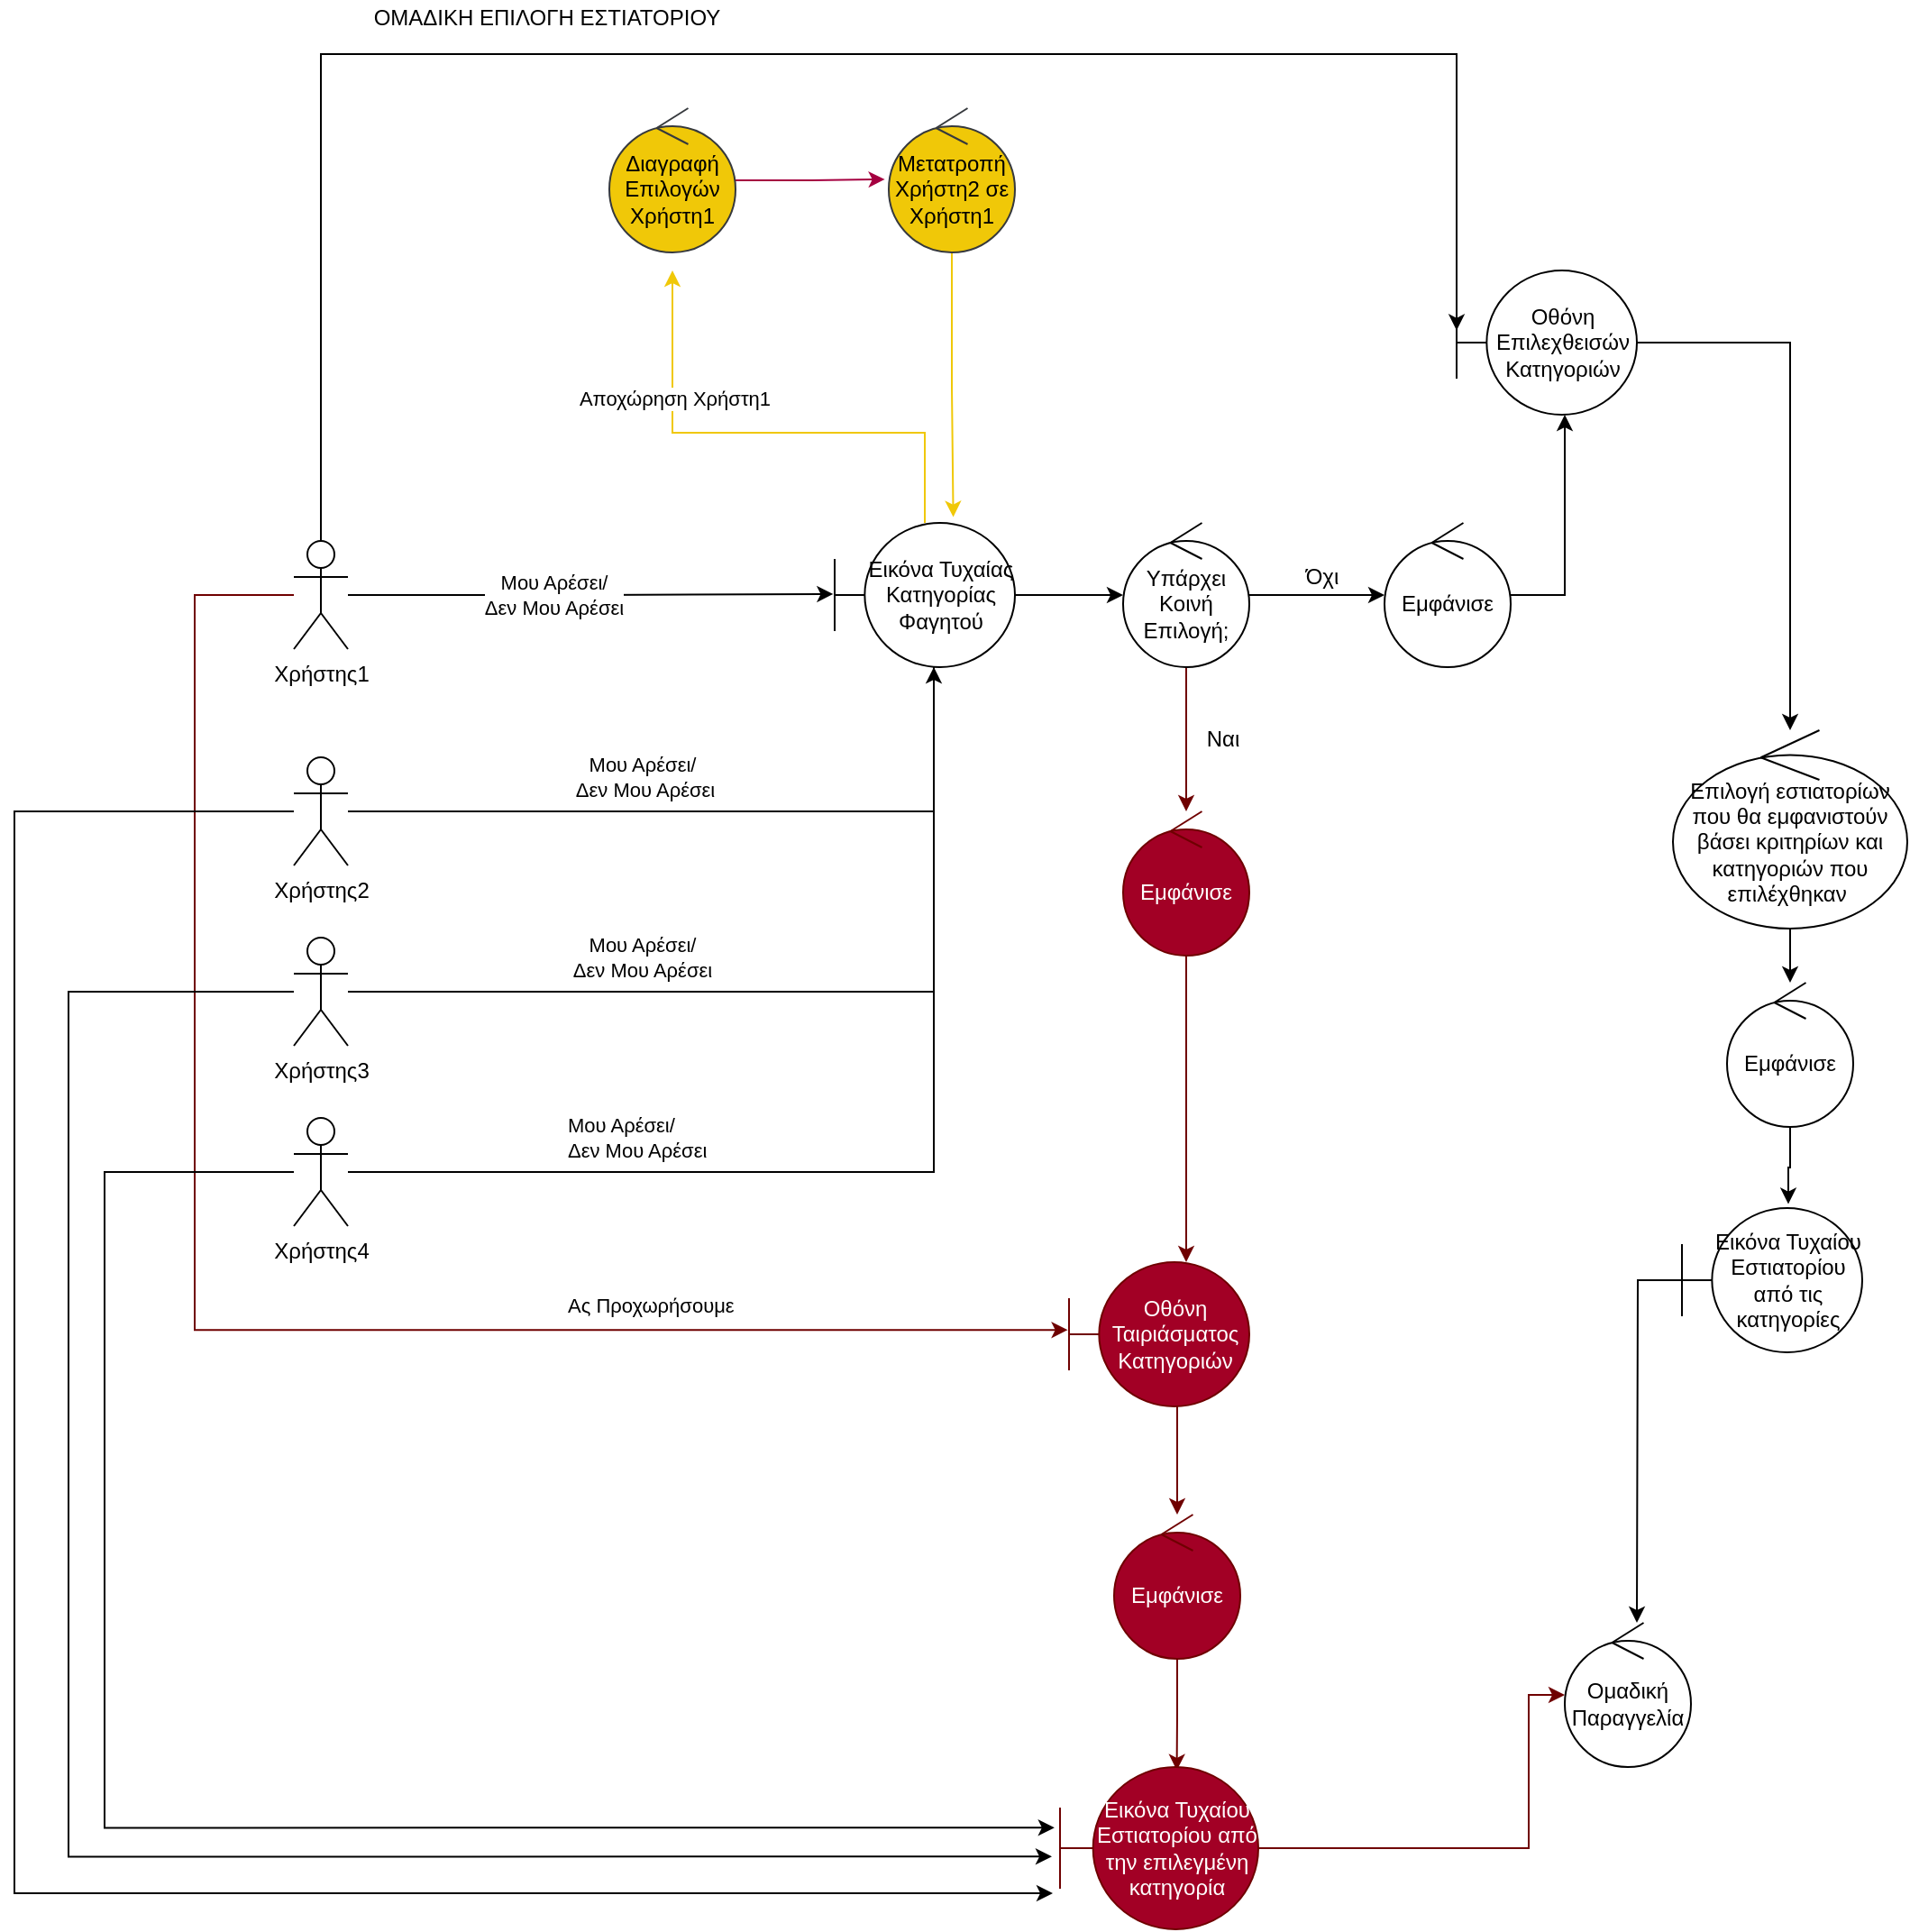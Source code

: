 <mxfile version="17.4.6" type="device"><diagram id="_NEF_zK0TXl3RWh3A6Ux" name="Page-1"><mxGraphModel dx="1093" dy="609" grid="1" gridSize="10" guides="1" tooltips="1" connect="1" arrows="1" fold="1" page="1" pageScale="1" pageWidth="850" pageHeight="1100" math="0" shadow="0"><root><mxCell id="0"/><mxCell id="1" parent="0"/><mxCell id="i08Shcj5fovSkt7wc62R-1" style="edgeStyle=orthogonalEdgeStyle;rounded=0;orthogonalLoop=1;jettySize=auto;html=1;entryX=-0.008;entryY=0.493;entryDx=0;entryDy=0;entryPerimeter=0;" parent="1" source="i08Shcj5fovSkt7wc62R-3" target="i08Shcj5fovSkt7wc62R-8" edge="1"><mxGeometry relative="1" as="geometry"/></mxCell><mxCell id="i08Shcj5fovSkt7wc62R-2" value="Μου Αρέσει/&lt;br&gt;Δεν Μου Αρέσει" style="edgeLabel;html=1;align=center;verticalAlign=middle;resizable=0;points=[];" parent="i08Shcj5fovSkt7wc62R-1" vertex="1" connectable="0"><mxGeometry x="-0.22" y="-2" relative="1" as="geometry"><mxPoint x="9" y="-2" as="offset"/></mxGeometry></mxCell><mxCell id="i08Shcj5fovSkt7wc62R-65" style="edgeStyle=orthogonalEdgeStyle;rounded=0;orthogonalLoop=1;jettySize=auto;html=1;entryX=-0.007;entryY=0.47;entryDx=0;entryDy=0;entryPerimeter=0;fillColor=#a20025;strokeColor=#6F0000;" parent="1" source="i08Shcj5fovSkt7wc62R-3" target="i08Shcj5fovSkt7wc62R-39" edge="1"><mxGeometry relative="1" as="geometry"><Array as="points"><mxPoint x="390" y="950"/><mxPoint x="390" y="1358"/></Array></mxGeometry></mxCell><mxCell id="i08Shcj5fovSkt7wc62R-70" style="edgeStyle=orthogonalEdgeStyle;rounded=0;orthogonalLoop=1;jettySize=auto;html=1;entryX=0;entryY=0.416;entryDx=0;entryDy=0;entryPerimeter=0;" parent="1" source="i08Shcj5fovSkt7wc62R-3" target="i08Shcj5fovSkt7wc62R-24" edge="1"><mxGeometry relative="1" as="geometry"><Array as="points"><mxPoint x="460" y="650"/><mxPoint x="1090" y="650"/></Array></mxGeometry></mxCell><mxCell id="i08Shcj5fovSkt7wc62R-3" value="Χρήστης1" style="shape=umlActor;verticalLabelPosition=bottom;verticalAlign=top;html=1;outlineConnect=0;" parent="1" vertex="1"><mxGeometry x="445" y="920" width="30" height="60" as="geometry"/></mxCell><mxCell id="i08Shcj5fovSkt7wc62R-6" style="edgeStyle=orthogonalEdgeStyle;rounded=0;orthogonalLoop=1;jettySize=auto;html=1;fillColor=#ffff88;strokeColor=#F0C808;" parent="1" source="i08Shcj5fovSkt7wc62R-8" edge="1"><mxGeometry relative="1" as="geometry"><mxPoint x="655" y="770" as="targetPoint"/><Array as="points"><mxPoint x="795" y="860"/><mxPoint x="655" y="860"/></Array></mxGeometry></mxCell><mxCell id="i08Shcj5fovSkt7wc62R-7" value="Αποχώρηση Χρήστη1" style="edgeLabel;html=1;align=center;verticalAlign=middle;resizable=0;points=[];" parent="i08Shcj5fovSkt7wc62R-6" vertex="1" connectable="0"><mxGeometry x="0.497" y="-1" relative="1" as="geometry"><mxPoint as="offset"/></mxGeometry></mxCell><mxCell id="i08Shcj5fovSkt7wc62R-62" style="edgeStyle=orthogonalEdgeStyle;rounded=0;orthogonalLoop=1;jettySize=auto;html=1;" parent="1" source="i08Shcj5fovSkt7wc62R-8" target="i08Shcj5fovSkt7wc62R-56" edge="1"><mxGeometry relative="1" as="geometry"/></mxCell><mxCell id="i08Shcj5fovSkt7wc62R-8" value="Εικόνα Τυχαίας Κατηγορίας Φαγητού" style="shape=umlBoundary;whiteSpace=wrap;html=1;" parent="1" vertex="1"><mxGeometry x="745" y="910" width="100" height="80" as="geometry"/></mxCell><mxCell id="i08Shcj5fovSkt7wc62R-9" style="edgeStyle=orthogonalEdgeStyle;rounded=0;orthogonalLoop=1;jettySize=auto;html=1;" parent="1" source="i08Shcj5fovSkt7wc62R-11" target="i08Shcj5fovSkt7wc62R-8" edge="1"><mxGeometry relative="1" as="geometry"><Array as="points"><mxPoint x="800" y="1070"/></Array></mxGeometry></mxCell><mxCell id="i08Shcj5fovSkt7wc62R-68" style="edgeStyle=orthogonalEdgeStyle;rounded=0;orthogonalLoop=1;jettySize=auto;html=1;" parent="1" source="i08Shcj5fovSkt7wc62R-11" edge="1"><mxGeometry relative="1" as="geometry"><mxPoint x="866" y="1670" as="targetPoint"/><Array as="points"><mxPoint x="290" y="1070"/><mxPoint x="290" y="1670"/></Array></mxGeometry></mxCell><mxCell id="i08Shcj5fovSkt7wc62R-11" value="Χρήστης2" style="shape=umlActor;verticalLabelPosition=bottom;verticalAlign=top;html=1;outlineConnect=0;" parent="1" vertex="1"><mxGeometry x="445" y="1040" width="30" height="60" as="geometry"/></mxCell><mxCell id="i08Shcj5fovSkt7wc62R-12" style="edgeStyle=orthogonalEdgeStyle;rounded=0;orthogonalLoop=1;jettySize=auto;html=1;entryX=0.536;entryY=1.043;entryDx=0;entryDy=0;entryPerimeter=0;endArrow=none;endFill=0;" parent="1" source="i08Shcj5fovSkt7wc62R-14" target="i08Shcj5fovSkt7wc62R-8" edge="1"><mxGeometry relative="1" as="geometry"><Array as="points"><mxPoint x="800" y="1170"/><mxPoint x="800" y="993"/></Array></mxGeometry></mxCell><mxCell id="i08Shcj5fovSkt7wc62R-67" style="edgeStyle=orthogonalEdgeStyle;rounded=0;orthogonalLoop=1;jettySize=auto;html=1;entryX=-0.041;entryY=0.552;entryDx=0;entryDy=0;entryPerimeter=0;" parent="1" source="i08Shcj5fovSkt7wc62R-14" target="i08Shcj5fovSkt7wc62R-44" edge="1"><mxGeometry relative="1" as="geometry"><mxPoint x="720.0" y="1650" as="targetPoint"/><Array as="points"><mxPoint x="320" y="1170"/><mxPoint x="320" y="1650"/></Array></mxGeometry></mxCell><mxCell id="i08Shcj5fovSkt7wc62R-14" value="Χρήστης3" style="shape=umlActor;verticalLabelPosition=bottom;verticalAlign=top;html=1;outlineConnect=0;" parent="1" vertex="1"><mxGeometry x="445" y="1140" width="30" height="60" as="geometry"/></mxCell><mxCell id="i08Shcj5fovSkt7wc62R-15" style="edgeStyle=orthogonalEdgeStyle;rounded=0;orthogonalLoop=1;jettySize=auto;html=1;endArrow=none;endFill=0;" parent="1" source="i08Shcj5fovSkt7wc62R-17" edge="1"><mxGeometry relative="1" as="geometry"><Array as="points"><mxPoint x="800" y="1270"/><mxPoint x="800" y="990"/></Array><mxPoint x="800" y="990" as="targetPoint"/></mxGeometry></mxCell><mxCell id="i08Shcj5fovSkt7wc62R-66" style="edgeStyle=orthogonalEdgeStyle;rounded=0;orthogonalLoop=1;jettySize=auto;html=1;entryX=-0.028;entryY=0.374;entryDx=0;entryDy=0;entryPerimeter=0;" parent="1" source="i08Shcj5fovSkt7wc62R-17" target="i08Shcj5fovSkt7wc62R-44" edge="1"><mxGeometry relative="1" as="geometry"><mxPoint x="860" y="1650" as="targetPoint"/><Array as="points"><mxPoint x="340" y="1270"/><mxPoint x="340" y="1634"/></Array></mxGeometry></mxCell><mxCell id="i08Shcj5fovSkt7wc62R-17" value="Χρήστης4" style="shape=umlActor;verticalLabelPosition=bottom;verticalAlign=top;html=1;outlineConnect=0;" parent="1" vertex="1"><mxGeometry x="445" y="1240" width="30" height="60" as="geometry"/></mxCell><mxCell id="i08Shcj5fovSkt7wc62R-18" value="Μου Αρέσει/&lt;br&gt;&amp;nbsp;Δεν Μου Αρέσει" style="edgeLabel;html=1;align=center;verticalAlign=middle;resizable=0;points=[];" parent="1" vertex="1" connectable="0"><mxGeometry x="650" y="1080" as="geometry"><mxPoint x="-12" y="-29" as="offset"/></mxGeometry></mxCell><mxCell id="i08Shcj5fovSkt7wc62R-19" value="Μου Αρέσει/&lt;br&gt;Δεν Μου Αρέσει" style="edgeLabel;html=1;align=center;verticalAlign=middle;resizable=0;points=[];" parent="1" vertex="1" connectable="0"><mxGeometry x="650" y="1180" as="geometry"><mxPoint x="-12" y="-29" as="offset"/></mxGeometry></mxCell><mxCell id="i08Shcj5fovSkt7wc62R-20" value="&lt;span style=&quot;color: rgb(0 , 0 , 0) ; font-family: &amp;#34;helvetica&amp;#34; ; font-size: 11px ; font-style: normal ; font-weight: 400 ; letter-spacing: normal ; text-align: center ; text-indent: 0px ; text-transform: none ; word-spacing: 0px ; background-color: rgb(255 , 255 , 255) ; display: inline ; float: none&quot;&gt;Μου Αρέσει/&lt;br&gt;Δεν Μου Αρέσει&lt;/span&gt;" style="text;whiteSpace=wrap;html=1;" parent="1" vertex="1"><mxGeometry x="595" y="1230" width="80" height="30" as="geometry"/></mxCell><mxCell id="i08Shcj5fovSkt7wc62R-21" style="edgeStyle=orthogonalEdgeStyle;rounded=0;orthogonalLoop=1;jettySize=auto;html=1;" parent="1" source="i08Shcj5fovSkt7wc62R-22" target="i08Shcj5fovSkt7wc62R-24" edge="1"><mxGeometry relative="1" as="geometry"><Array as="points"><mxPoint x="1150" y="950"/></Array></mxGeometry></mxCell><mxCell id="i08Shcj5fovSkt7wc62R-22" value="Εμφάνισε" style="ellipse;shape=umlControl;whiteSpace=wrap;html=1;" parent="1" vertex="1"><mxGeometry x="1050" y="910" width="70" height="80" as="geometry"/></mxCell><mxCell id="i08Shcj5fovSkt7wc62R-50" style="edgeStyle=orthogonalEdgeStyle;rounded=0;orthogonalLoop=1;jettySize=auto;html=1;" parent="1" source="i08Shcj5fovSkt7wc62R-24" target="i08Shcj5fovSkt7wc62R-28" edge="1"><mxGeometry relative="1" as="geometry"/></mxCell><mxCell id="i08Shcj5fovSkt7wc62R-24" value="Οθόνη Επιλεχθεισών Κατηγοριών" style="shape=umlBoundary;whiteSpace=wrap;html=1;" parent="1" vertex="1"><mxGeometry x="1090" y="770" width="100" height="80" as="geometry"/></mxCell><mxCell id="i08Shcj5fovSkt7wc62R-25" style="edgeStyle=orthogonalEdgeStyle;rounded=0;orthogonalLoop=1;jettySize=auto;html=1;entryX=1;entryY=0.5;entryDx=0;entryDy=0;" parent="1" source="i08Shcj5fovSkt7wc62R-26" edge="1"><mxGeometry relative="1" as="geometry"><mxPoint x="1190" y="1520" as="targetPoint"/></mxGeometry></mxCell><mxCell id="i08Shcj5fovSkt7wc62R-26" value="Εικόνα Τυχαίου Εστιατορίου από τις κατηγορίες" style="shape=umlBoundary;whiteSpace=wrap;html=1;" parent="1" vertex="1"><mxGeometry x="1215" y="1290" width="100" height="80" as="geometry"/></mxCell><mxCell id="i08Shcj5fovSkt7wc62R-51" style="edgeStyle=orthogonalEdgeStyle;rounded=0;orthogonalLoop=1;jettySize=auto;html=1;" parent="1" source="i08Shcj5fovSkt7wc62R-28" target="i08Shcj5fovSkt7wc62R-30" edge="1"><mxGeometry relative="1" as="geometry"/></mxCell><mxCell id="i08Shcj5fovSkt7wc62R-28" value="Επιλογή εστιατορίων που θα εμφανιστούν βάσει κριτηρίων και κατηγοριών που επιλέχθηκαν&amp;nbsp;" style="ellipse;shape=umlControl;whiteSpace=wrap;html=1;" parent="1" vertex="1"><mxGeometry x="1210" y="1025" width="130" height="110" as="geometry"/></mxCell><mxCell id="i08Shcj5fovSkt7wc62R-29" style="edgeStyle=orthogonalEdgeStyle;rounded=0;orthogonalLoop=1;jettySize=auto;html=1;entryX=0.59;entryY=-0.028;entryDx=0;entryDy=0;entryPerimeter=0;" parent="1" source="i08Shcj5fovSkt7wc62R-30" target="i08Shcj5fovSkt7wc62R-26" edge="1"><mxGeometry relative="1" as="geometry"/></mxCell><mxCell id="i08Shcj5fovSkt7wc62R-30" value="Εμφάνισε" style="ellipse;shape=umlControl;whiteSpace=wrap;html=1;" parent="1" vertex="1"><mxGeometry x="1240" y="1165" width="70" height="80" as="geometry"/></mxCell><mxCell id="i08Shcj5fovSkt7wc62R-36" style="edgeStyle=orthogonalEdgeStyle;rounded=0;orthogonalLoop=1;jettySize=auto;html=1;fillColor=#a20025;strokeColor=#6F0000;" parent="1" source="i08Shcj5fovSkt7wc62R-37" target="i08Shcj5fovSkt7wc62R-39" edge="1"><mxGeometry relative="1" as="geometry"><mxPoint x="1025" y="1065.0" as="targetPoint"/><Array as="points"><mxPoint x="940" y="1250"/><mxPoint x="940" y="1250"/></Array></mxGeometry></mxCell><mxCell id="i08Shcj5fovSkt7wc62R-37" value="Εμφάνισε" style="ellipse;shape=umlControl;whiteSpace=wrap;html=1;fillColor=#a20025;fontColor=#ffffff;strokeColor=#6F0000;" parent="1" vertex="1"><mxGeometry x="905" y="1070" width="70" height="80" as="geometry"/></mxCell><mxCell id="i08Shcj5fovSkt7wc62R-38" style="edgeStyle=orthogonalEdgeStyle;rounded=0;orthogonalLoop=1;jettySize=auto;html=1;fillColor=#a20025;strokeColor=#6F0000;" parent="1" source="i08Shcj5fovSkt7wc62R-39" target="i08Shcj5fovSkt7wc62R-41" edge="1"><mxGeometry relative="1" as="geometry"><Array as="points"><mxPoint x="935" y="1410"/><mxPoint x="935" y="1410"/></Array></mxGeometry></mxCell><mxCell id="i08Shcj5fovSkt7wc62R-39" value="Οθόνη Ταιριάσματος Κατηγοριών" style="shape=umlBoundary;whiteSpace=wrap;html=1;fillColor=#a20025;fontColor=#ffffff;strokeColor=#6F0000;" parent="1" vertex="1"><mxGeometry x="875" y="1320" width="100" height="80" as="geometry"/></mxCell><mxCell id="i08Shcj5fovSkt7wc62R-64" style="edgeStyle=orthogonalEdgeStyle;rounded=0;orthogonalLoop=1;jettySize=auto;html=1;entryX=0.589;entryY=0.021;entryDx=0;entryDy=0;entryPerimeter=0;fillColor=#a20025;strokeColor=#6F0000;" parent="1" source="i08Shcj5fovSkt7wc62R-41" target="i08Shcj5fovSkt7wc62R-44" edge="1"><mxGeometry relative="1" as="geometry"/></mxCell><mxCell id="i08Shcj5fovSkt7wc62R-41" value="Εμφάνισε" style="ellipse;shape=umlControl;whiteSpace=wrap;html=1;fillColor=#a20025;fontColor=#ffffff;strokeColor=#6F0000;" parent="1" vertex="1"><mxGeometry x="900" y="1460" width="70" height="80" as="geometry"/></mxCell><mxCell id="i08Shcj5fovSkt7wc62R-42" value="&lt;div style=&quot;text-align: center&quot;&gt;&lt;font face=&quot;helvetica&quot;&gt;&lt;span style=&quot;font-size: 11px ; background-color: rgb(255 , 255 , 255)&quot;&gt;Ας Προχωρήσουμε&lt;/span&gt;&lt;/font&gt;&lt;/div&gt;" style="text;whiteSpace=wrap;html=1;" parent="1" vertex="1"><mxGeometry x="595" y="1330" width="100" height="30" as="geometry"/></mxCell><mxCell id="i08Shcj5fovSkt7wc62R-43" style="edgeStyle=orthogonalEdgeStyle;rounded=0;orthogonalLoop=1;jettySize=auto;html=1;entryX=0.5;entryY=1;entryDx=0;entryDy=0;fillColor=#a20025;strokeColor=#6F0000;" parent="1" source="i08Shcj5fovSkt7wc62R-44" edge="1"><mxGeometry relative="1" as="geometry"><Array as="points"><mxPoint x="1130" y="1645"/></Array><mxPoint x="1150" y="1560" as="targetPoint"/></mxGeometry></mxCell><mxCell id="i08Shcj5fovSkt7wc62R-44" value="Εικόνα Τυχαίου Εστιατορίου από την επιλεγμένη κατηγορία" style="shape=umlBoundary;whiteSpace=wrap;html=1;fillColor=#a20025;fontColor=#ffffff;strokeColor=#6F0000;" parent="1" vertex="1"><mxGeometry x="870" y="1600" width="110" height="90" as="geometry"/></mxCell><mxCell id="i08Shcj5fovSkt7wc62R-45" value="ΟΜΑΔΙΚΗ ΕΠΙΛΟΓΗ ΕΣΤΙΑΤΟΡΙΟΥ" style="text;html=1;align=center;verticalAlign=middle;resizable=0;points=[];autosize=1;strokeColor=none;fillColor=none;" parent="1" vertex="1"><mxGeometry x="480" y="620" width="210" height="20" as="geometry"/></mxCell><mxCell id="i08Shcj5fovSkt7wc62R-46" style="edgeStyle=orthogonalEdgeStyle;rounded=0;orthogonalLoop=1;jettySize=auto;html=1;entryX=-0.031;entryY=0.493;entryDx=0;entryDy=0;entryPerimeter=0;fillColor=#d80073;strokeColor=#A50040;" parent="1" source="i08Shcj5fovSkt7wc62R-47" target="i08Shcj5fovSkt7wc62R-49" edge="1"><mxGeometry relative="1" as="geometry"/></mxCell><mxCell id="i08Shcj5fovSkt7wc62R-47" value="Διαγραφή Επιλογών Χρήστη1" style="ellipse;shape=umlControl;whiteSpace=wrap;html=1;fillColor=#F0C808;strokeColor=#36393d;" parent="1" vertex="1"><mxGeometry x="620" y="680" width="70" height="80" as="geometry"/></mxCell><mxCell id="i08Shcj5fovSkt7wc62R-48" style="edgeStyle=orthogonalEdgeStyle;rounded=0;orthogonalLoop=1;jettySize=auto;html=1;entryX=0.658;entryY=-0.04;entryDx=0;entryDy=0;entryPerimeter=0;fillColor=#d80073;strokeColor=#F0C808;" parent="1" source="i08Shcj5fovSkt7wc62R-49" target="i08Shcj5fovSkt7wc62R-8" edge="1"><mxGeometry relative="1" as="geometry"/></mxCell><mxCell id="i08Shcj5fovSkt7wc62R-49" value="Μετατροπή Χρήστη2 σε Χρήστη1" style="ellipse;shape=umlControl;whiteSpace=wrap;html=1;fillColor=#F0C808;strokeColor=#36393d;" parent="1" vertex="1"><mxGeometry x="775" y="680" width="70" height="80" as="geometry"/></mxCell><mxCell id="i08Shcj5fovSkt7wc62R-57" style="edgeStyle=orthogonalEdgeStyle;rounded=0;orthogonalLoop=1;jettySize=auto;html=1;" parent="1" source="i08Shcj5fovSkt7wc62R-56" target="i08Shcj5fovSkt7wc62R-22" edge="1"><mxGeometry relative="1" as="geometry"/></mxCell><mxCell id="i08Shcj5fovSkt7wc62R-60" style="edgeStyle=orthogonalEdgeStyle;rounded=0;orthogonalLoop=1;jettySize=auto;html=1;fillColor=#a20025;strokeColor=#6F0000;" parent="1" source="i08Shcj5fovSkt7wc62R-56" target="i08Shcj5fovSkt7wc62R-37" edge="1"><mxGeometry relative="1" as="geometry"/></mxCell><mxCell id="i08Shcj5fovSkt7wc62R-56" value="Υπάρχει&lt;br&gt;Κοινή&lt;br&gt;Επιλογή;" style="ellipse;shape=umlControl;whiteSpace=wrap;html=1;" parent="1" vertex="1"><mxGeometry x="905" y="910" width="70" height="80" as="geometry"/></mxCell><mxCell id="i08Shcj5fovSkt7wc62R-58" value="Όχι" style="text;html=1;align=center;verticalAlign=middle;resizable=0;points=[];autosize=1;strokeColor=none;fillColor=none;" parent="1" vertex="1"><mxGeometry x="1000" y="930" width="30" height="20" as="geometry"/></mxCell><mxCell id="i08Shcj5fovSkt7wc62R-61" value="Ναι" style="text;html=1;align=center;verticalAlign=middle;resizable=0;points=[];autosize=1;strokeColor=none;fillColor=none;" parent="1" vertex="1"><mxGeometry x="945" y="1020" width="30" height="20" as="geometry"/></mxCell><mxCell id="i08Shcj5fovSkt7wc62R-69" value="Ομαδική&lt;br&gt;Παραγγελία" style="ellipse;shape=umlControl;whiteSpace=wrap;html=1;" parent="1" vertex="1"><mxGeometry x="1150" y="1520" width="70" height="80" as="geometry"/></mxCell></root></mxGraphModel></diagram></mxfile>